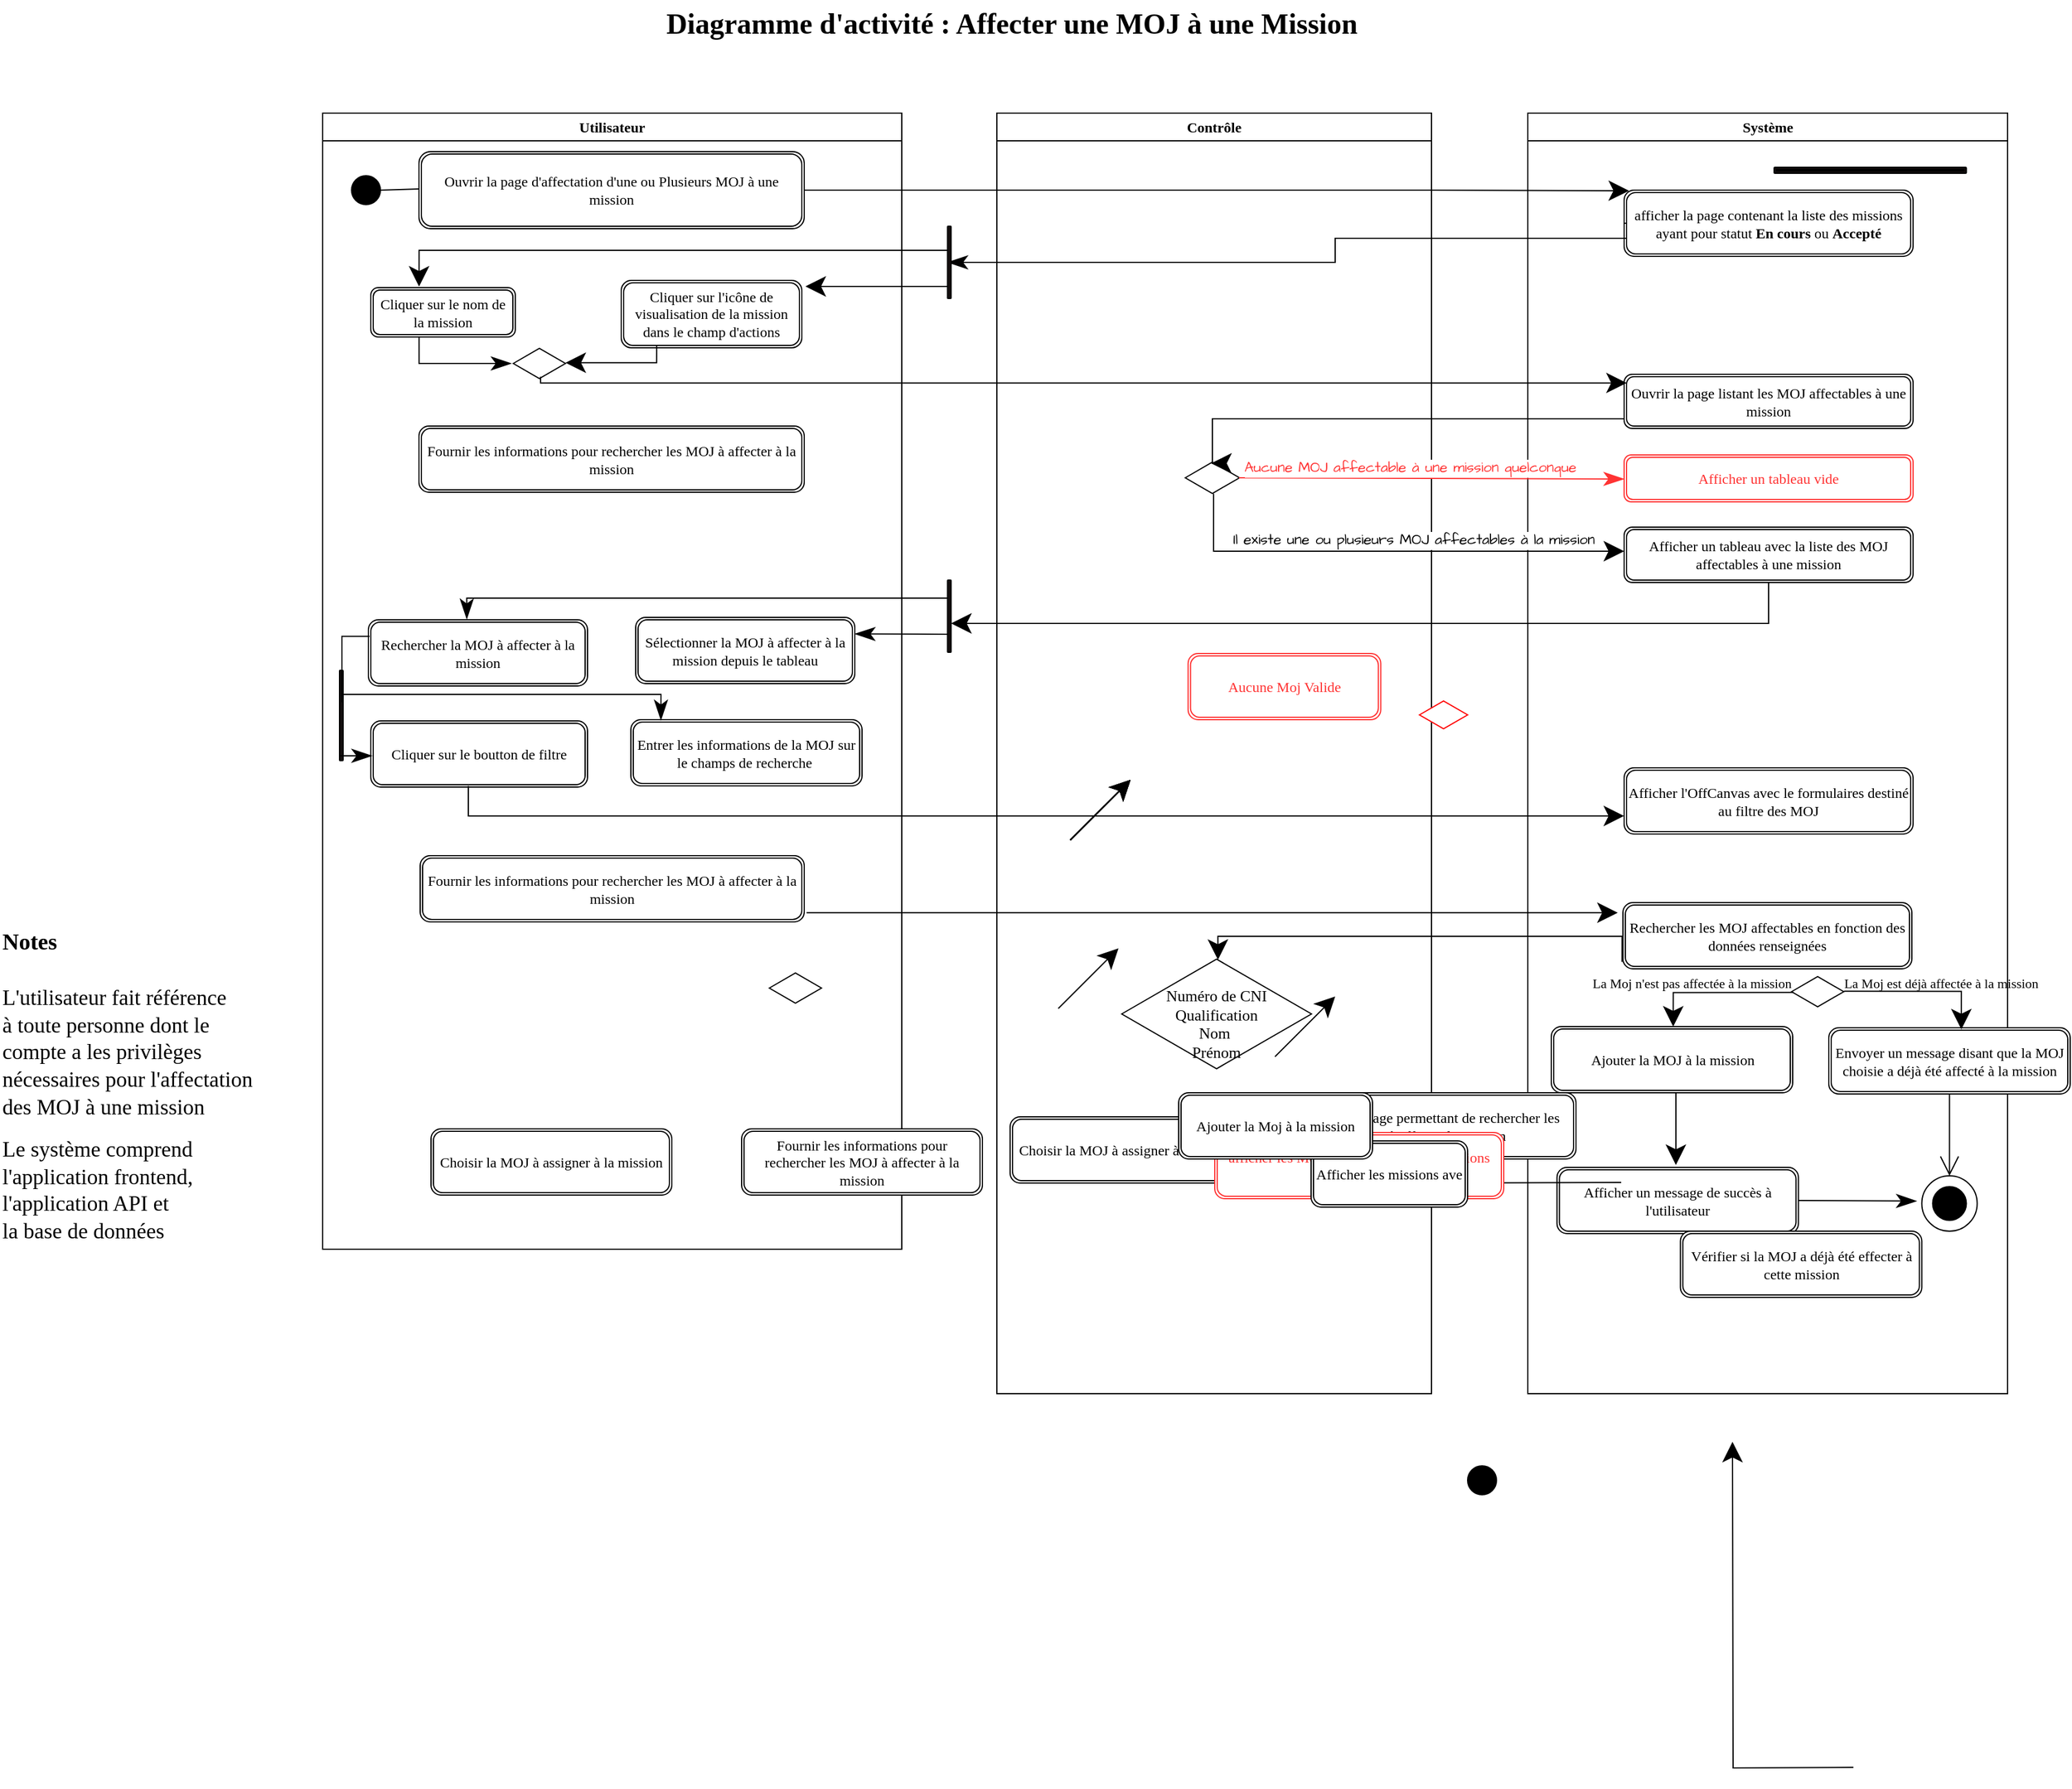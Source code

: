 <mxfile version="24.6.3" type="github">
  <diagram name="Page-1" id="eOzxwkxJhR1uEOVXx61d">
    <mxGraphModel dx="2902" dy="1362" grid="1" gridSize="10" guides="1" tooltips="1" connect="1" arrows="1" fold="1" page="1" pageScale="1" pageWidth="1654" pageHeight="1169" math="0" shadow="0">
      <root>
        <object label="" id="0">
          <mxCell />
        </object>
        <mxCell id="1" parent="0" />
        <mxCell id="5xu6NKzClNryoPFWU2Ne-1" value="Utilisateur" style="swimlane;whiteSpace=wrap;html=1;fontFamily=Georgia;" parent="1" vertex="1">
          <mxGeometry x="279" y="136" width="481" height="944" as="geometry" />
        </mxCell>
        <mxCell id="5xu6NKzClNryoPFWU2Ne-5" value="" style="ellipse;whiteSpace=wrap;html=1;aspect=fixed;fontFamily=Georgia;fillColor=#000000;" parent="5xu6NKzClNryoPFWU2Ne-1" vertex="1">
          <mxGeometry x="24" y="52" width="24" height="24" as="geometry" />
        </mxCell>
        <mxCell id="5xu6NKzClNryoPFWU2Ne-8" value="" style="endArrow=none;html=1;rounded=0;fontFamily=Georgia;fontSize=16;startSize=14;endSize=14;sourcePerimeterSpacing=8;targetPerimeterSpacing=8;curved=1;exitX=1;exitY=0.5;exitDx=0;exitDy=0;entryX=0;entryY=0.484;entryDx=0;entryDy=0;entryPerimeter=0;" parent="5xu6NKzClNryoPFWU2Ne-1" source="5xu6NKzClNryoPFWU2Ne-5" target="5xu6NKzClNryoPFWU2Ne-9" edge="1">
          <mxGeometry width="50" height="50" relative="1" as="geometry">
            <mxPoint x="70" y="47.41" as="sourcePoint" />
            <mxPoint x="80" y="65" as="targetPoint" />
          </mxGeometry>
        </mxCell>
        <mxCell id="5xu6NKzClNryoPFWU2Ne-9" value="Ouvrir la page d&#39;affectation d&#39;une ou Plusieurs MOJ à une mission" style="shape=ext;double=1;rounded=1;whiteSpace=wrap;html=1;fontFamily=Georgia;" parent="5xu6NKzClNryoPFWU2Ne-1" vertex="1">
          <mxGeometry x="80" y="32" width="320" height="64" as="geometry" />
        </mxCell>
        <mxCell id="5xu6NKzClNryoPFWU2Ne-12" value="Cliquer sur le nom de la mission" style="shape=ext;double=1;rounded=1;whiteSpace=wrap;html=1;fontFamily=Georgia;" parent="5xu6NKzClNryoPFWU2Ne-1" vertex="1">
          <mxGeometry x="40" y="145" width="120" height="41" as="geometry" />
        </mxCell>
        <mxCell id="5xu6NKzClNryoPFWU2Ne-28" value="Fournir les informations pour rechercher les MOJ à affecter à la mission" style="shape=ext;double=1;rounded=1;whiteSpace=wrap;html=1;fontFamily=Georgia;" parent="5xu6NKzClNryoPFWU2Ne-1" vertex="1">
          <mxGeometry x="81" y="617" width="319" height="55" as="geometry" />
        </mxCell>
        <mxCell id="5xu6NKzClNryoPFWU2Ne-53" value="Choisir la MOJ à assigner à la mission" style="shape=ext;double=1;rounded=1;whiteSpace=wrap;html=1;fontFamily=Georgia;" parent="5xu6NKzClNryoPFWU2Ne-1" vertex="1">
          <mxGeometry x="90" y="844" width="200" height="55" as="geometry" />
        </mxCell>
        <mxCell id="5xu6NKzClNryoPFWU2Ne-107" style="edgeStyle=none;curved=1;rounded=0;orthogonalLoop=1;jettySize=auto;html=1;exitX=1;exitY=0.75;exitDx=0;exitDy=0;fontFamily=Georgia;fontSize=16;startSize=14;endArrow=classicThin;endSize=14;sourcePerimeterSpacing=8;targetPerimeterSpacing=8;endFill=1;strokeColor=none;" parent="5xu6NKzClNryoPFWU2Ne-1" source="2d7JBa99K38ua6ghFU1m-29" edge="1">
          <mxGeometry relative="1" as="geometry">
            <mxPoint x="780" y="285" as="targetPoint" />
            <mxPoint x="190" y="295.75" as="sourcePoint" />
          </mxGeometry>
        </mxCell>
        <mxCell id="2d7JBa99K38ua6ghFU1m-21" value="Cliquer sur l&#39;icône de visualisation de la mission dans le champ d&#39;actions" style="shape=ext;double=1;rounded=1;whiteSpace=wrap;html=1;fontFamily=Georgia;" vertex="1" parent="5xu6NKzClNryoPFWU2Ne-1">
          <mxGeometry x="248" y="139" width="150" height="56" as="geometry" />
        </mxCell>
        <mxCell id="5xu6NKzClNryoPFWU2Ne-110" style="edgeStyle=orthogonalEdgeStyle;rounded=0;orthogonalLoop=1;jettySize=auto;html=1;fontFamily=Georgia;fontSize=16;startSize=14;endArrow=classicThin;endSize=14;sourcePerimeterSpacing=8;targetPerimeterSpacing=8;endFill=1;exitX=0.334;exitY=0.999;exitDx=0;exitDy=0;exitPerimeter=0;entryX=-0.059;entryY=0.422;entryDx=0;entryDy=0;entryPerimeter=0;" parent="5xu6NKzClNryoPFWU2Ne-1" source="5xu6NKzClNryoPFWU2Ne-12" edge="1">
          <mxGeometry relative="1" as="geometry">
            <mxPoint x="80.48" y="187.959" as="sourcePoint" />
            <mxPoint x="156.784" y="207.972" as="targetPoint" />
            <Array as="points">
              <mxPoint x="80" y="208" />
            </Array>
          </mxGeometry>
        </mxCell>
        <mxCell id="2d7JBa99K38ua6ghFU1m-26" value="" style="html=1;whiteSpace=wrap;aspect=fixed;shape=isoRectangle;fontFamily=Georgia;" vertex="1" parent="5xu6NKzClNryoPFWU2Ne-1">
          <mxGeometry x="158.34" y="195" width="43.33" height="26" as="geometry" />
        </mxCell>
        <mxCell id="2d7JBa99K38ua6ghFU1m-28" style="edgeStyle=orthogonalEdgeStyle;rounded=0;orthogonalLoop=1;jettySize=auto;html=1;exitX=0.662;exitY=1.034;exitDx=0;exitDy=0;fontFamily=Georgia;fontSize=16;startSize=14;endArrow=classic;endSize=14;sourcePerimeterSpacing=8;targetPerimeterSpacing=8;endFill=1;exitPerimeter=0;entryX=1.046;entryY=0.632;entryDx=0;entryDy=0;entryPerimeter=0;" edge="1" parent="5xu6NKzClNryoPFWU2Ne-1">
          <mxGeometry relative="1" as="geometry">
            <mxPoint x="277.44" y="192.904" as="sourcePoint" />
            <mxPoint x="201.663" y="207.432" as="targetPoint" />
            <Array as="points">
              <mxPoint x="277" y="207" />
            </Array>
          </mxGeometry>
        </mxCell>
        <mxCell id="2d7JBa99K38ua6ghFU1m-6" value="Fournir les informations pour rechercher les MOJ à affecter à la mission" style="shape=ext;double=1;rounded=1;whiteSpace=wrap;html=1;fontFamily=Georgia;" vertex="1" parent="5xu6NKzClNryoPFWU2Ne-1">
          <mxGeometry x="348" y="844" width="200" height="55" as="geometry" />
        </mxCell>
        <mxCell id="2d7JBa99K38ua6ghFU1m-30" value="" style="edgeStyle=none;curved=1;rounded=0;orthogonalLoop=1;jettySize=auto;html=1;exitX=1;exitY=0.75;exitDx=0;exitDy=0;fontFamily=Georgia;fontSize=16;startSize=14;endArrow=classicThin;endSize=14;sourcePerimeterSpacing=8;targetPerimeterSpacing=8;endFill=1;strokeColor=none;" edge="1" parent="5xu6NKzClNryoPFWU2Ne-1" target="2d7JBa99K38ua6ghFU1m-29">
          <mxGeometry relative="1" as="geometry">
            <mxPoint x="1051" y="421" as="targetPoint" />
            <mxPoint x="461" y="431.75" as="sourcePoint" />
          </mxGeometry>
        </mxCell>
        <mxCell id="2d7JBa99K38ua6ghFU1m-29" value="Fournir les informations pour rechercher les MOJ à affecter à la mission" style="shape=ext;double=1;rounded=1;whiteSpace=wrap;html=1;fontFamily=Georgia;" vertex="1" parent="5xu6NKzClNryoPFWU2Ne-1">
          <mxGeometry x="80" y="260" width="320" height="55" as="geometry" />
        </mxCell>
        <mxCell id="2d7JBa99K38ua6ghFU1m-73" value="Sélectionner la MOJ à affecter à la mission depuis le tableau" style="shape=ext;double=1;rounded=1;whiteSpace=wrap;html=1;fontFamily=Georgia;" vertex="1" parent="5xu6NKzClNryoPFWU2Ne-1">
          <mxGeometry x="260" y="419" width="182" height="55" as="geometry" />
        </mxCell>
        <mxCell id="2d7JBa99K38ua6ghFU1m-77" value="Rechercher la MOJ à affecter à la mission" style="shape=ext;double=1;rounded=1;whiteSpace=wrap;html=1;fontFamily=Georgia;" vertex="1" parent="5xu6NKzClNryoPFWU2Ne-1">
          <mxGeometry x="38" y="421" width="182" height="55" as="geometry" />
        </mxCell>
        <mxCell id="2d7JBa99K38ua6ghFU1m-78" value="Entrer les informations de la MOJ sur le champs de recherche&amp;nbsp;" style="shape=ext;double=1;rounded=1;whiteSpace=wrap;html=1;fontFamily=Georgia;" vertex="1" parent="5xu6NKzClNryoPFWU2Ne-1">
          <mxGeometry x="256" y="504" width="192" height="55" as="geometry" />
        </mxCell>
        <mxCell id="2d7JBa99K38ua6ghFU1m-79" value="Cliquer sur le boutton de filtre" style="shape=ext;double=1;rounded=1;whiteSpace=wrap;html=1;fontFamily=Georgia;" vertex="1" parent="5xu6NKzClNryoPFWU2Ne-1">
          <mxGeometry x="40" y="505" width="180" height="55" as="geometry" />
        </mxCell>
        <mxCell id="2d7JBa99K38ua6ghFU1m-80" value="" style="shape=ext;double=1;rounded=1;whiteSpace=wrap;html=1;fontFamily=Architects Daughter;fontSource=https%3A%2F%2Ffonts.googleapis.com%2Fcss%3Ffamily%3DArchitects%2BDaughter;fillColor=#120d0d;fontSize=8;" vertex="1" parent="5xu6NKzClNryoPFWU2Ne-1">
          <mxGeometry x="14" y="463" width="3" height="75" as="geometry" />
        </mxCell>
        <mxCell id="5xu6NKzClNryoPFWU2Ne-44" value="" style="endArrow=none;html=1;rounded=0;fontFamily=Georgia;fontSize=16;startSize=14;endSize=14;sourcePerimeterSpacing=8;targetPerimeterSpacing=8;entryX=0;entryY=0.25;entryDx=0;entryDy=0;exitX=0;exitY=0.25;exitDx=0;exitDy=0;edgeStyle=orthogonalEdgeStyle;" parent="5xu6NKzClNryoPFWU2Ne-1" edge="1">
          <mxGeometry width="50" height="50" relative="1" as="geometry">
            <mxPoint x="39" y="434.75" as="sourcePoint" />
            <mxPoint x="17" y="489.0" as="targetPoint" />
            <Array as="points">
              <mxPoint x="16" y="435" />
              <mxPoint x="16" y="489" />
            </Array>
          </mxGeometry>
        </mxCell>
        <mxCell id="2d7JBa99K38ua6ghFU1m-22" value="" style="html=1;whiteSpace=wrap;aspect=fixed;shape=isoRectangle;fontFamily=Georgia;" vertex="1" parent="5xu6NKzClNryoPFWU2Ne-1">
          <mxGeometry x="371.0" y="714" width="43.33" height="26" as="geometry" />
        </mxCell>
        <mxCell id="5xu6NKzClNryoPFWU2Ne-4" value="Système" style="swimlane;whiteSpace=wrap;html=1;fontFamily=Georgia;" parent="1" vertex="1">
          <mxGeometry x="1280" y="136" width="398.5" height="1064" as="geometry" />
        </mxCell>
        <mxCell id="5xu6NKzClNryoPFWU2Ne-11" value="afficher la page contenant la liste des missions ayant pour statut &lt;b&gt;En cours&lt;/b&gt; ou &lt;b&gt;Accepté&lt;/b&gt;" style="shape=ext;double=1;rounded=1;whiteSpace=wrap;html=1;fontFamily=Georgia;" parent="5xu6NKzClNryoPFWU2Ne-4" vertex="1">
          <mxGeometry x="80" y="64" width="240" height="55" as="geometry" />
        </mxCell>
        <mxCell id="5xu6NKzClNryoPFWU2Ne-45" value="Afficher un tableau vide" style="shape=ext;double=1;rounded=1;whiteSpace=wrap;html=1;fontFamily=Georgia;strokeColor=#FF3333;fontColor=#FF3333;" parent="5xu6NKzClNryoPFWU2Ne-4" vertex="1">
          <mxGeometry x="80" y="284" width="240" height="39" as="geometry" />
        </mxCell>
        <mxCell id="5xu6NKzClNryoPFWU2Ne-81" value="" style="html=1;whiteSpace=wrap;aspect=fixed;shape=isoRectangle;fontFamily=Georgia;" parent="5xu6NKzClNryoPFWU2Ne-4" vertex="1">
          <mxGeometry x="219.08" y="717" width="43.33" height="26" as="geometry" />
        </mxCell>
        <mxCell id="5xu6NKzClNryoPFWU2Ne-99" style="edgeStyle=orthogonalEdgeStyle;rounded=0;orthogonalLoop=1;jettySize=auto;html=1;exitX=0.5;exitY=1;exitDx=0;exitDy=0;fontFamily=Georgia;fontSize=16;startSize=14;endArrow=classic;endSize=14;sourcePerimeterSpacing=8;targetPerimeterSpacing=8;endFill=1;" parent="5xu6NKzClNryoPFWU2Ne-4" edge="1">
          <mxGeometry relative="1" as="geometry">
            <mxPoint x="119.75" y="812" as="sourcePoint" />
            <mxPoint x="123" y="874" as="targetPoint" />
            <Array as="points">
              <mxPoint x="123" y="812" />
              <mxPoint x="123" y="865" />
            </Array>
          </mxGeometry>
        </mxCell>
        <mxCell id="5xu6NKzClNryoPFWU2Ne-85" value="Ajouter la MOJ à la mission" style="shape=ext;double=1;rounded=1;whiteSpace=wrap;html=1;fontFamily=Georgia;" parent="5xu6NKzClNryoPFWU2Ne-4" vertex="1">
          <mxGeometry x="19.5" y="759" width="200.5" height="55" as="geometry" />
        </mxCell>
        <mxCell id="5xu6NKzClNryoPFWU2Ne-84" value="" style="endArrow=none;html=1;rounded=0;fontFamily=Georgia;fontSize=16;startSize=14;endSize=14;sourcePerimeterSpacing=8;targetPerimeterSpacing=8;edgeStyle=orthogonalEdgeStyle;exitX=0.5;exitY=0;exitDx=0;exitDy=0;entryX=0.037;entryY=0.526;entryDx=0;entryDy=0;entryPerimeter=0;startArrow=classic;startFill=1;" parent="5xu6NKzClNryoPFWU2Ne-4" target="5xu6NKzClNryoPFWU2Ne-81" edge="1">
          <mxGeometry width="50" height="50" relative="1" as="geometry">
            <mxPoint x="120.75" y="759" as="sourcePoint" />
            <mxPoint x="220" y="734" as="targetPoint" />
            <Array as="points">
              <mxPoint x="121" y="731" />
            </Array>
          </mxGeometry>
        </mxCell>
        <mxCell id="5xu6NKzClNryoPFWU2Ne-90" value="&lt;font style=&quot;font-size: 11px;&quot;&gt;La Moj n&#39;est pas affectée à la mission&lt;/font&gt;" style="edgeLabel;html=1;align=center;verticalAlign=middle;resizable=0;points=[];fontSize=16;fontFamily=Georgia;labelBackgroundColor=none;" parent="5xu6NKzClNryoPFWU2Ne-84" vertex="1" connectable="0">
          <mxGeometry x="-0.059" y="2" relative="1" as="geometry">
            <mxPoint x="-17" y="-8" as="offset" />
          </mxGeometry>
        </mxCell>
        <mxCell id="5xu6NKzClNryoPFWU2Ne-115" style="edgeStyle=none;curved=1;rounded=0;orthogonalLoop=1;jettySize=auto;html=1;exitX=0.5;exitY=1;exitDx=0;exitDy=0;entryX=0.5;entryY=0;entryDx=0;entryDy=0;fontFamily=Georgia;fontSize=16;startSize=14;endArrow=open;endSize=14;sourcePerimeterSpacing=8;targetPerimeterSpacing=8;" parent="5xu6NKzClNryoPFWU2Ne-4" source="5xu6NKzClNryoPFWU2Ne-86" target="5xu6NKzClNryoPFWU2Ne-93" edge="1">
          <mxGeometry relative="1" as="geometry" />
        </mxCell>
        <mxCell id="5xu6NKzClNryoPFWU2Ne-86" value="Envoyer un message disant que la MOJ choisie a déjà été affecté à la mission" style="shape=ext;double=1;rounded=1;whiteSpace=wrap;html=1;fontFamily=Georgia;" parent="5xu6NKzClNryoPFWU2Ne-4" vertex="1">
          <mxGeometry x="250" y="760" width="200.5" height="55" as="geometry" />
        </mxCell>
        <mxCell id="5xu6NKzClNryoPFWU2Ne-87" value="" style="endArrow=none;html=1;rounded=0;fontFamily=Georgia;fontSize=16;startSize=14;endSize=14;sourcePerimeterSpacing=8;targetPerimeterSpacing=8;entryX=1.006;entryY=0.487;entryDx=0;entryDy=0;entryPerimeter=0;exitX=0.549;exitY=0.024;exitDx=0;exitDy=0;exitPerimeter=0;edgeStyle=orthogonalEdgeStyle;startArrow=classic;startFill=1;" parent="5xu6NKzClNryoPFWU2Ne-4" source="5xu6NKzClNryoPFWU2Ne-86" target="5xu6NKzClNryoPFWU2Ne-81" edge="1">
          <mxGeometry width="50" height="50" relative="1" as="geometry">
            <mxPoint x="383.07" y="758.45" as="sourcePoint" />
            <mxPoint x="264.72" y="729.284" as="targetPoint" />
            <Array as="points">
              <mxPoint x="360" y="730" />
            </Array>
          </mxGeometry>
        </mxCell>
        <mxCell id="5xu6NKzClNryoPFWU2Ne-89" value="&lt;font style=&quot;font-size: 11px;&quot;&gt;La Moj est déjà affectée à la mission&lt;/font&gt;" style="edgeLabel;html=1;align=center;verticalAlign=middle;resizable=0;points=[];fontSize=16;fontFamily=Georgia;labelBackgroundColor=none;" parent="5xu6NKzClNryoPFWU2Ne-87" vertex="1" connectable="0">
          <mxGeometry x="0.105" y="1" relative="1" as="geometry">
            <mxPoint x="23" y="-10" as="offset" />
          </mxGeometry>
        </mxCell>
        <mxCell id="5xu6NKzClNryoPFWU2Ne-93" value="" style="ellipse;whiteSpace=wrap;html=1;aspect=fixed;fontFamily=Georgia;fillColor=none;" parent="5xu6NKzClNryoPFWU2Ne-4" vertex="1">
          <mxGeometry x="327.25" y="883" width="46" height="46" as="geometry" />
        </mxCell>
        <mxCell id="5xu6NKzClNryoPFWU2Ne-94" value="" style="ellipse;whiteSpace=wrap;html=1;aspect=fixed;fontFamily=Georgia;fillColor=#000000;" parent="5xu6NKzClNryoPFWU2Ne-4" vertex="1">
          <mxGeometry x="336.25" y="892" width="28" height="28" as="geometry" />
        </mxCell>
        <mxCell id="5xu6NKzClNryoPFWU2Ne-117" style="edgeStyle=none;curved=1;rounded=0;orthogonalLoop=1;jettySize=auto;html=1;exitX=1;exitY=0.5;exitDx=0;exitDy=0;fontFamily=Georgia;fontSize=16;startSize=14;endArrow=classicThin;endSize=14;sourcePerimeterSpacing=8;targetPerimeterSpacing=8;endFill=1;" parent="5xu6NKzClNryoPFWU2Ne-4" source="5xu6NKzClNryoPFWU2Ne-113" edge="1">
          <mxGeometry relative="1" as="geometry">
            <mxPoint x="323" y="904" as="targetPoint" />
          </mxGeometry>
        </mxCell>
        <mxCell id="5xu6NKzClNryoPFWU2Ne-113" value="Afficher un message de succès à l&#39;utilisateur" style="shape=ext;double=1;rounded=1;whiteSpace=wrap;html=1;fontFamily=Georgia;" parent="5xu6NKzClNryoPFWU2Ne-4" vertex="1">
          <mxGeometry x="24.25" y="876" width="200.5" height="55" as="geometry" />
        </mxCell>
        <mxCell id="2d7JBa99K38ua6ghFU1m-11" value="" style="shape=ext;double=1;rounded=1;whiteSpace=wrap;html=1;fontFamily=Architects Daughter;fontSource=https%3A%2F%2Ffonts.googleapis.com%2Fcss%3Ffamily%3DArchitects%2BDaughter;fillColor=#120d0d;" vertex="1" parent="5xu6NKzClNryoPFWU2Ne-4">
          <mxGeometry x="204.56" y="45" width="159.69" height="5" as="geometry" />
        </mxCell>
        <mxCell id="2d7JBa99K38ua6ghFU1m-4" value="Ouvrir la page listant les MOJ affectables à une mission" style="shape=ext;double=1;rounded=1;whiteSpace=wrap;html=1;fontFamily=Georgia;" vertex="1" parent="5xu6NKzClNryoPFWU2Ne-4">
          <mxGeometry x="80" y="217" width="240" height="45" as="geometry" />
        </mxCell>
        <mxCell id="2d7JBa99K38ua6ghFU1m-69" value="Afficher un tableau avec la liste des MOJ affectables à une mission" style="shape=ext;double=1;rounded=1;whiteSpace=wrap;html=1;fontFamily=Georgia;" vertex="1" parent="5xu6NKzClNryoPFWU2Ne-4">
          <mxGeometry x="80" y="344" width="240" height="46" as="geometry" />
        </mxCell>
        <mxCell id="5xu6NKzClNryoPFWU2Ne-46" value="Afficher l&#39;OffCanvas avec le formulaires destiné au filtre des MOJ" style="shape=ext;double=1;rounded=1;whiteSpace=wrap;html=1;fontFamily=Georgia;" parent="5xu6NKzClNryoPFWU2Ne-4" vertex="1">
          <mxGeometry x="80" y="544" width="240" height="55" as="geometry" />
        </mxCell>
        <mxCell id="2d7JBa99K38ua6ghFU1m-14" value="" style="endArrow=classicThin;html=1;rounded=0;fontFamily=Architects Daughter;fontSource=https%3A%2F%2Ffonts.googleapis.com%2Fcss%3Ffamily%3DArchitects%2BDaughter;fontSize=16;startSize=14;endSize=14;sourcePerimeterSpacing=8;targetPerimeterSpacing=8;curved=1;exitX=0;exitY=0.947;exitDx=0;exitDy=0;endFill=1;exitPerimeter=0;" edge="1" parent="5xu6NKzClNryoPFWU2Ne-4" source="2d7JBa99K38ua6ghFU1m-80">
          <mxGeometry width="50" height="50" relative="1" as="geometry">
            <mxPoint x="10" y="642" as="sourcePoint" />
            <mxPoint x="-960" y="534" as="targetPoint" />
          </mxGeometry>
        </mxCell>
        <mxCell id="2d7JBa99K38ua6ghFU1m-83" value="Rechercher les MOJ affectables en fonction des données renseignées" style="shape=ext;double=1;rounded=1;whiteSpace=wrap;html=1;fontFamily=Georgia;" vertex="1" parent="5xu6NKzClNryoPFWU2Ne-4">
          <mxGeometry x="79" y="656" width="240" height="55" as="geometry" />
        </mxCell>
        <mxCell id="5xu6NKzClNryoPFWU2Ne-10" value="" style="endArrow=classic;html=1;rounded=0;fontFamily=Georgia;fontSize=16;startSize=14;endSize=14;sourcePerimeterSpacing=8;targetPerimeterSpacing=8;strokeColor=default;endFill=1;edgeStyle=orthogonalEdgeStyle;entryX=0.017;entryY=0.009;entryDx=0;entryDy=0;exitX=1;exitY=0.5;exitDx=0;exitDy=0;entryPerimeter=0;" parent="1" edge="1" target="5xu6NKzClNryoPFWU2Ne-11" source="5xu6NKzClNryoPFWU2Ne-9">
          <mxGeometry width="50" height="50" relative="1" as="geometry">
            <mxPoint x="568" y="201.0" as="sourcePoint" />
            <mxPoint x="1327" y="202" as="targetPoint" />
            <Array as="points">
              <mxPoint x="1200" y="200" />
            </Array>
          </mxGeometry>
        </mxCell>
        <mxCell id="5xu6NKzClNryoPFWU2Ne-51" value="" style="endArrow=classicThin;html=1;rounded=0;fontFamily=Georgia;fontSize=16;startSize=14;endSize=14;sourcePerimeterSpacing=8;targetPerimeterSpacing=8;exitX=0;exitY=0.25;exitDx=0;exitDy=0;entryX=0.449;entryY=-0.009;entryDx=0;entryDy=0;entryPerimeter=0;edgeStyle=orthogonalEdgeStyle;endFill=1;" parent="1" edge="1" target="2d7JBa99K38ua6ghFU1m-77" source="2d7JBa99K38ua6ghFU1m-74">
          <mxGeometry width="50" height="50" relative="1" as="geometry">
            <mxPoint x="976" y="610" as="sourcePoint" />
            <mxPoint x="634" y="610" as="targetPoint" />
          </mxGeometry>
        </mxCell>
        <mxCell id="5xu6NKzClNryoPFWU2Ne-96" value="&lt;font style=&quot;&quot; size=&quot;1&quot;&gt;&lt;b style=&quot;font-size: 24px;&quot;&gt;Diagramme d&#39;activité : Affecter une MOJ à une Mission&lt;/b&gt;&lt;/font&gt;" style="text;html=1;align=center;verticalAlign=middle;resizable=0;points=[];autosize=1;strokeColor=none;fillColor=none;fontSize=20;fontFamily=Georgia;labelBackgroundColor=default;" parent="1" vertex="1">
          <mxGeometry x="501" y="42" width="700" height="40" as="geometry" />
        </mxCell>
        <mxCell id="5xu6NKzClNryoPFWU2Ne-97" value="&lt;b style=&quot;font-size: 19px;&quot;&gt;&lt;font style=&quot;font-size: 19px;&quot;&gt;Notes&lt;/font&gt;&lt;/b&gt;&lt;div style=&quot;font-size: 19px;&quot;&gt;&lt;font style=&quot;font-size: 19px;&quot;&gt;&lt;br&gt;&lt;/font&gt;&lt;/div&gt;&lt;div style=&quot;font-size: 19px;&quot;&gt;&lt;font style=&quot;font-size: 18px;&quot;&gt;L&#39;utilisateur fait référence&lt;/font&gt;&lt;/div&gt;&lt;div style=&quot;font-size: 19px;&quot;&gt;&lt;font style=&quot;font-size: 18px;&quot;&gt;à toute personne dont le&lt;/font&gt;&lt;/div&gt;&lt;div style=&quot;font-size: 19px;&quot;&gt;&lt;font style=&quot;font-size: 18px;&quot;&gt;compte a les privilèges&lt;/font&gt;&lt;/div&gt;&lt;div style=&quot;font-size: 19px;&quot;&gt;&lt;font style=&quot;font-size: 18px;&quot;&gt;nécessaires pour l&#39;affectation&lt;/font&gt;&lt;/div&gt;&lt;div style=&quot;font-size: 19px;&quot;&gt;&lt;font style=&quot;font-size: 18px;&quot;&gt;des MOJ à une mission&lt;/font&gt;&lt;/div&gt;&lt;div style=&quot;font-size: 10px;&quot;&gt;&lt;font style=&quot;font-size: 10px;&quot;&gt;&lt;br&gt;&lt;/font&gt;&lt;/div&gt;&lt;div style=&quot;font-size: 19px;&quot;&gt;&lt;font style=&quot;font-size: 18px;&quot;&gt;Le système comprend&lt;/font&gt;&lt;/div&gt;&lt;div style=&quot;font-size: 19px;&quot;&gt;&lt;font style=&quot;font-size: 18px;&quot;&gt;l&#39;application frontend,&lt;/font&gt;&lt;/div&gt;&lt;div style=&quot;font-size: 19px;&quot;&gt;&lt;font style=&quot;font-size: 18px;&quot;&gt;l&#39;application API et&amp;nbsp;&lt;/font&gt;&lt;/div&gt;&lt;div style=&quot;font-size: 19px;&quot;&gt;&lt;font style=&quot;font-size: 18px;&quot;&gt;la base de données&lt;/font&gt;&lt;/div&gt;" style="text;html=1;align=left;verticalAlign=middle;resizable=0;points=[];autosize=1;strokeColor=none;fillColor=none;fontSize=20;fontFamily=Georgia;" parent="1" vertex="1">
          <mxGeometry x="11" y="804" width="250" height="280" as="geometry" />
        </mxCell>
        <mxCell id="2d7JBa99K38ua6ghFU1m-1" value="Contrôle" style="swimlane;whiteSpace=wrap;html=1;fontFamily=Georgia;" vertex="1" parent="1">
          <mxGeometry x="839" y="136" width="361" height="1064" as="geometry" />
        </mxCell>
        <mxCell id="2d7JBa99K38ua6ghFU1m-5" value="Choisir la mission" style="shape=ext;double=1;rounded=1;whiteSpace=wrap;html=1;fontFamily=Georgia;" vertex="1" parent="2d7JBa99K38ua6ghFU1m-1">
          <mxGeometry x="181" y="854" width="200" height="41" as="geometry" />
        </mxCell>
        <mxCell id="2d7JBa99K38ua6ghFU1m-7" value="Choisir la MOJ à assigner à la mission" style="shape=ext;double=1;rounded=1;whiteSpace=wrap;html=1;fontFamily=Georgia;" vertex="1" parent="2d7JBa99K38ua6ghFU1m-1">
          <mxGeometry x="11" y="834" width="200" height="55" as="geometry" />
        </mxCell>
        <mxCell id="5xu6NKzClNryoPFWU2Ne-20" value="afficher la page permettant de rechercher les MOJ à affecter la mission" style="shape=ext;double=1;rounded=1;whiteSpace=wrap;html=1;fontFamily=Georgia;" parent="2d7JBa99K38ua6ghFU1m-1" vertex="1">
          <mxGeometry x="241" y="814" width="240" height="55" as="geometry" />
        </mxCell>
        <mxCell id="2d7JBa99K38ua6ghFU1m-33" value="&lt;div style=&quot;font-size: 13px;&quot;&gt;&lt;br&gt;&lt;/div&gt;" style="html=1;whiteSpace=wrap;shape=isoRectangle;fontFamily=Georgia;" vertex="1" parent="2d7JBa99K38ua6ghFU1m-1">
          <mxGeometry x="130" y="290" width="98" height="26" as="geometry" />
        </mxCell>
        <mxCell id="2d7JBa99K38ua6ghFU1m-68" value="" style="endArrow=classic;html=1;rounded=0;fontFamily=Georgia;fontSize=16;startSize=14;endSize=14;sourcePerimeterSpacing=8;targetPerimeterSpacing=8;exitX=1;exitY=0.5;exitDx=0;exitDy=0;edgeStyle=orthogonalEdgeStyle;startArrow=none;startFill=0;endFill=1;" edge="1" parent="2d7JBa99K38ua6ghFU1m-1" target="5xu6NKzClNryoPFWU2Ne-20">
          <mxGeometry width="50" height="50" relative="1" as="geometry">
            <mxPoint x="518.57" y="888.5" as="sourcePoint" />
            <mxPoint x="1158.57" y="740" as="targetPoint" />
            <Array as="points" />
          </mxGeometry>
        </mxCell>
        <mxCell id="2d7JBa99K38ua6ghFU1m-67" value="&lt;span style=&quot;text-align: start; text-wrap: nowrap; font-size: 0px;&quot;&gt;%3CmxGraphModel%3E%3Croot%3E%3CmxCell%20id%3D%220%22%2F%3E%3CmxCell%20id%3D%221%22%20parent%3D%220%22%2F%3E%3CmxCell%20id%3D%222%22%20value%3D%22V%C3%A9rification%20des%20informations%20entr%C3%A9es%20par%20l&#39;utilisateur%26amp%3Bnbsp%3B%22%20style%3D%22shape%3Dext%3Bdouble%3D1%3Brounded%3D1%3BwhiteSpace%3Dwrap%3Bhtml%3D1%3BfontFamily%3DArchitects%20Daughter%3BfontSource%3Dhttps%253A%252F%252Ffonts.googleapis.com%252Fcss%253Ffamily%253DArchitects%252BDaughter%3B%22%20vertex%3D%221%22%20parent%3D%221%22%3E%3CmxGeometry%20x%3D%22961%22%20y%3D%22580%22%20width%3D%22120%22%20height%3D%2255%22%20as%3D%22geometry%22%2F%3E%3C%2FmxCell%3E%3C%2Froot%3E%3C%2FmxGraphModel%3E&lt;/span&gt;afficher les Moj en fonction des informations fournis en rouge" style="shape=ext;double=1;rounded=1;whiteSpace=wrap;html=1;fontFamily=Georgia;strokeColor=#FF3333;fontColor=#FF3333;" vertex="1" parent="2d7JBa99K38ua6ghFU1m-1">
          <mxGeometry x="181" y="847" width="240" height="55" as="geometry" />
        </mxCell>
        <mxCell id="5xu6NKzClNryoPFWU2Ne-34" value="Afficher les missions ave" style="shape=ext;double=1;rounded=1;whiteSpace=wrap;html=1;fontFamily=Georgia;" parent="2d7JBa99K38ua6ghFU1m-1" vertex="1">
          <mxGeometry x="261" y="854" width="130" height="55" as="geometry" />
        </mxCell>
        <mxCell id="5xu6NKzClNryoPFWU2Ne-73" value="Ajouter la Moj à la mission" style="shape=ext;double=1;rounded=1;whiteSpace=wrap;html=1;fontFamily=Georgia;" parent="2d7JBa99K38ua6ghFU1m-1" vertex="1">
          <mxGeometry x="151" y="814" width="161" height="55" as="geometry" />
        </mxCell>
        <mxCell id="5xu6NKzClNryoPFWU2Ne-35" value="&lt;div style=&quot;font-size: 13px;&quot;&gt;&lt;font style=&quot;font-size: 13px;&quot;&gt;&lt;br&gt;&lt;/font&gt;&lt;/div&gt;&lt;div style=&quot;font-size: 13px;&quot;&gt;&lt;span style=&quot;background-color: initial;&quot;&gt;&lt;font style=&quot;font-size: 13px;&quot;&gt;&lt;br&gt;&lt;/font&gt;&lt;/span&gt;&lt;/div&gt;&lt;div style=&quot;font-size: 13px;&quot;&gt;&lt;font style=&quot;font-size: 13px;&quot;&gt;&lt;span style=&quot;background-color: initial;&quot;&gt;Numéro de CNI&lt;/span&gt;&lt;br&gt;&lt;/font&gt;&lt;/div&gt;&lt;div style=&quot;font-size: 13px;&quot;&gt;&lt;font style=&quot;font-size: 13px;&quot;&gt;Qualification&lt;/font&gt;&lt;/div&gt;&lt;div style=&quot;font-size: 13px;&quot;&gt;&lt;font style=&quot;font-size: 13px;&quot;&gt;Nom&amp;nbsp;&lt;/font&gt;&lt;/div&gt;&lt;div style=&quot;font-size: 13px;&quot;&gt;&lt;font style=&quot;font-size: 13px;&quot;&gt;Prénom&lt;/font&gt;&lt;/div&gt;&lt;div style=&quot;font-size: 13px;&quot;&gt;&lt;br&gt;&lt;/div&gt;" style="html=1;whiteSpace=wrap;shape=isoRectangle;fontFamily=Georgia;" parent="2d7JBa99K38ua6ghFU1m-1" vertex="1">
          <mxGeometry x="68" y="703" width="229" height="91" as="geometry" />
        </mxCell>
        <mxCell id="5xu6NKzClNryoPFWU2Ne-67" value="Aucune Moj Valide" style="shape=ext;double=1;rounded=1;whiteSpace=wrap;html=1;fontFamily=Georgia;strokeColor=#FF3333;fontColor=#FF3333;" parent="2d7JBa99K38ua6ghFU1m-1" vertex="1">
          <mxGeometry x="158.84" y="449" width="160" height="55" as="geometry" />
        </mxCell>
        <mxCell id="2d7JBa99K38ua6ghFU1m-13" value="" style="endArrow=classic;html=1;rounded=0;fontFamily=Architects Daughter;fontSource=https%3A%2F%2Ffonts.googleapis.com%2Fcss%3Ffamily%3DArchitects%2BDaughter;fontSize=16;startSize=14;endSize=14;sourcePerimeterSpacing=8;targetPerimeterSpacing=8;edgeStyle=orthogonalEdgeStyle;" edge="1" parent="1">
          <mxGeometry width="50" height="50" relative="1" as="geometry">
            <mxPoint x="1360" y="390" as="sourcePoint" />
            <mxPoint x="1017" y="427" as="targetPoint" />
            <Array as="points">
              <mxPoint x="1360" y="390" />
              <mxPoint x="1018" y="390" />
              <mxPoint x="1018" y="427" />
            </Array>
          </mxGeometry>
        </mxCell>
        <mxCell id="2d7JBa99K38ua6ghFU1m-15" value="" style="endArrow=classic;html=1;rounded=0;fontFamily=Architects Daughter;fontSource=https%3A%2F%2Ffonts.googleapis.com%2Fcss%3Ffamily%3DArchitects%2BDaughter;fontSize=16;startSize=14;endSize=14;sourcePerimeterSpacing=8;targetPerimeterSpacing=8;edgeStyle=orthogonalEdgeStyle;entryX=0.005;entryY=0.182;entryDx=0;entryDy=0;entryPerimeter=0;" edge="1" parent="1">
          <mxGeometry width="50" height="50" relative="1" as="geometry">
            <mxPoint x="460" y="359" as="sourcePoint" />
            <mxPoint x="1362.2" y="360.19" as="targetPoint" />
            <Array as="points">
              <mxPoint x="460" y="355" />
              <mxPoint x="460" y="368" />
            </Array>
          </mxGeometry>
        </mxCell>
        <mxCell id="2d7JBa99K38ua6ghFU1m-24" value="" style="edgeStyle=orthogonalEdgeStyle;rounded=0;orthogonalLoop=1;jettySize=auto;html=1;fontFamily=Architects Daughter;fontSource=https%3A%2F%2Ffonts.googleapis.com%2Fcss%3Ffamily%3DArchitects%2BDaughter;fontSize=16;startSize=14;endArrow=classicThin;endSize=14;sourcePerimeterSpacing=8;targetPerimeterSpacing=8;endFill=1;entryX=0;entryY=0.5;entryDx=0;entryDy=0;exitX=0;exitY=0.5;exitDx=0;exitDy=0;" edge="1" parent="1" source="5xu6NKzClNryoPFWU2Ne-11" target="2d7JBa99K38ua6ghFU1m-23">
          <mxGeometry relative="1" as="geometry">
            <mxPoint x="1360" y="223" as="sourcePoint" />
            <mxPoint x="710" y="270" as="targetPoint" />
            <Array as="points">
              <mxPoint x="1362" y="227" />
              <mxPoint x="1362" y="240" />
              <mxPoint x="1120" y="240" />
              <mxPoint x="1120" y="260" />
            </Array>
          </mxGeometry>
        </mxCell>
        <mxCell id="2d7JBa99K38ua6ghFU1m-23" value="" style="shape=ext;double=1;rounded=1;whiteSpace=wrap;html=1;fontFamily=Architects Daughter;fontSource=https%3A%2F%2Ffonts.googleapis.com%2Fcss%3Ffamily%3DArchitects%2BDaughter;fillColor=#120d0d;fontSize=8;" vertex="1" parent="1">
          <mxGeometry x="798" y="230" width="3" height="60" as="geometry" />
        </mxCell>
        <mxCell id="5xu6NKzClNryoPFWU2Ne-59" style="edgeStyle=orthogonalEdgeStyle;rounded=0;orthogonalLoop=1;jettySize=auto;html=1;exitX=0;exitY=0.333;exitDx=0;exitDy=0;fontFamily=Georgia;fontSize=16;startSize=14;endArrow=classic;endSize=14;sourcePerimeterSpacing=8;targetPerimeterSpacing=8;endFill=1;exitPerimeter=0;entryX=0.334;entryY=-0.021;entryDx=0;entryDy=0;entryPerimeter=0;" parent="1" target="5xu6NKzClNryoPFWU2Ne-12" edge="1" source="2d7JBa99K38ua6ghFU1m-23">
          <mxGeometry relative="1" as="geometry">
            <mxPoint x="951.0" y="301" as="sourcePoint" />
            <mxPoint x="320" y="250" as="targetPoint" />
          </mxGeometry>
        </mxCell>
        <mxCell id="2d7JBa99K38ua6ghFU1m-25" style="edgeStyle=orthogonalEdgeStyle;rounded=0;orthogonalLoop=1;jettySize=auto;html=1;exitX=0;exitY=1;exitDx=0;exitDy=0;fontFamily=Georgia;fontSize=16;startSize=14;endArrow=classic;endSize=14;sourcePerimeterSpacing=8;targetPerimeterSpacing=8;endFill=1;" edge="1" parent="1" source="2d7JBa99K38ua6ghFU1m-23">
          <mxGeometry relative="1" as="geometry">
            <mxPoint x="692" y="286" as="sourcePoint" />
            <mxPoint x="680" y="280" as="targetPoint" />
            <Array as="points">
              <mxPoint x="680" y="280" />
              <mxPoint x="680" y="280" />
            </Array>
          </mxGeometry>
        </mxCell>
        <mxCell id="2d7JBa99K38ua6ghFU1m-3" value="" style="endArrow=classicThin;html=1;rounded=0;fontFamily=Georgia;fontSize=16;startSize=14;endSize=14;sourcePerimeterSpacing=8;targetPerimeterSpacing=8;curved=1;endFill=1;strokeColor=#FF3333;" edge="1" parent="1">
          <mxGeometry width="50" height="50" relative="1" as="geometry">
            <mxPoint x="1040" y="439" as="sourcePoint" />
            <mxPoint x="1360" y="440" as="targetPoint" />
          </mxGeometry>
        </mxCell>
        <mxCell id="2d7JBa99K38ua6ghFU1m-35" value="&lt;font style=&quot;font-size: 12px;&quot;&gt;Aucune MOJ affectable à une mission quelconque&lt;/font&gt;" style="edgeLabel;html=1;align=center;verticalAlign=middle;resizable=0;points=[];fontSize=12;fontFamily=Architects Daughter;fontSource=https%3A%2F%2Ffonts.googleapis.com%2Fcss%3Ffamily%3DArchitects%2BDaughter;labelBackgroundColor=default;fontColor=#FF3333;" vertex="1" connectable="0" parent="2d7JBa99K38ua6ghFU1m-3">
          <mxGeometry x="0.262" y="3" relative="1" as="geometry">
            <mxPoint x="-60" y="-6" as="offset" />
          </mxGeometry>
        </mxCell>
        <mxCell id="2d7JBa99K38ua6ghFU1m-71" value="" style="endArrow=classic;html=1;rounded=0;fontFamily=Architects Daughter;fontSource=https%3A%2F%2Ffonts.googleapis.com%2Fcss%3Ffamily%3DArchitects%2BDaughter;fontSize=16;startSize=14;endSize=14;sourcePerimeterSpacing=8;targetPerimeterSpacing=8;exitX=0.49;exitY=1.125;exitDx=0;exitDy=0;exitPerimeter=0;edgeStyle=orthogonalEdgeStyle;entryX=0;entryY=0.435;entryDx=0;entryDy=0;entryPerimeter=0;" edge="1" parent="1" target="2d7JBa99K38ua6ghFU1m-69">
          <mxGeometry width="50" height="50" relative="1" as="geometry">
            <mxPoint x="1019.02" y="452.25" as="sourcePoint" />
            <mxPoint x="1362" y="510.0" as="targetPoint" />
            <Array as="points">
              <mxPoint x="1019" y="500" />
            </Array>
          </mxGeometry>
        </mxCell>
        <mxCell id="2d7JBa99K38ua6ghFU1m-72" value="Il existe une ou plusieurs MOJ affectables à la mission" style="edgeLabel;html=1;align=center;verticalAlign=middle;resizable=0;points=[];fontSize=12;fontFamily=Architects Daughter;fontSource=https%3A%2F%2Ffonts.googleapis.com%2Fcss%3Ffamily%3DArchitects%2BDaughter;" vertex="1" connectable="0" parent="2d7JBa99K38ua6ghFU1m-71">
          <mxGeometry x="-0.329" y="4" relative="1" as="geometry">
            <mxPoint x="83" y="-5" as="offset" />
          </mxGeometry>
        </mxCell>
        <mxCell id="2d7JBa99K38ua6ghFU1m-74" value="" style="shape=ext;double=1;rounded=1;whiteSpace=wrap;html=1;fontFamily=Architects Daughter;fontSource=https%3A%2F%2Ffonts.googleapis.com%2Fcss%3Ffamily%3DArchitects%2BDaughter;fillColor=#120d0d;fontSize=8;" vertex="1" parent="1">
          <mxGeometry x="798" y="524" width="3" height="60" as="geometry" />
        </mxCell>
        <mxCell id="2d7JBa99K38ua6ghFU1m-75" value="" style="endArrow=classicThin;html=1;rounded=0;fontFamily=Architects Daughter;fontSource=https%3A%2F%2Ffonts.googleapis.com%2Fcss%3Ffamily%3DArchitects%2BDaughter;fontSize=16;startSize=14;endSize=14;sourcePerimeterSpacing=8;targetPerimeterSpacing=8;curved=1;exitX=0;exitY=0.75;exitDx=0;exitDy=0;entryX=1;entryY=0.25;entryDx=0;entryDy=0;endFill=1;" edge="1" parent="1" source="2d7JBa99K38ua6ghFU1m-74" target="2d7JBa99K38ua6ghFU1m-73">
          <mxGeometry width="50" height="50" relative="1" as="geometry">
            <mxPoint x="750" y="840" as="sourcePoint" />
            <mxPoint x="800" y="790" as="targetPoint" />
          </mxGeometry>
        </mxCell>
        <mxCell id="2d7JBa99K38ua6ghFU1m-76" value="" style="endArrow=classic;html=1;rounded=0;fontFamily=Architects Daughter;fontSource=https%3A%2F%2Ffonts.googleapis.com%2Fcss%3Ffamily%3DArchitects%2BDaughter;fontSize=16;startSize=14;endSize=14;sourcePerimeterSpacing=8;targetPerimeterSpacing=8;entryX=1;entryY=0.5;entryDx=0;entryDy=0;edgeStyle=orthogonalEdgeStyle;exitX=0.5;exitY=1;exitDx=0;exitDy=0;" edge="1" parent="1" source="2d7JBa99K38ua6ghFU1m-69">
          <mxGeometry width="50" height="50" relative="1" as="geometry">
            <mxPoint x="1480" y="530" as="sourcePoint" />
            <mxPoint x="801.0" y="560" as="targetPoint" />
            <Array as="points">
              <mxPoint x="1480" y="560" />
            </Array>
          </mxGeometry>
        </mxCell>
        <mxCell id="2d7JBa99K38ua6ghFU1m-81" value="" style="endArrow=classicThin;html=1;rounded=0;fontFamily=Architects Daughter;fontSource=https%3A%2F%2Ffonts.googleapis.com%2Fcss%3Ffamily%3DArchitects%2BDaughter;fontSize=16;startSize=14;endSize=14;sourcePerimeterSpacing=8;targetPerimeterSpacing=8;edgeStyle=orthogonalEdgeStyle;entryX=0.13;entryY=0.027;entryDx=0;entryDy=0;entryPerimeter=0;endFill=1;" edge="1" parent="1">
          <mxGeometry width="50" height="50" relative="1" as="geometry">
            <mxPoint x="295" y="619" as="sourcePoint" />
            <mxPoint x="559.96" y="640.485" as="targetPoint" />
            <Array as="points">
              <mxPoint x="560" y="619" />
            </Array>
          </mxGeometry>
        </mxCell>
        <mxCell id="5xu6NKzClNryoPFWU2Ne-63" value="" style="html=1;whiteSpace=wrap;aspect=fixed;shape=isoRectangle;fontFamily=Georgia;strokeColor=#FF0000;" parent="1" vertex="1">
          <mxGeometry x="1190" y="624" width="40" height="24" as="geometry" />
        </mxCell>
        <mxCell id="2d7JBa99K38ua6ghFU1m-82" value="" style="endArrow=classic;html=1;rounded=0;fontFamily=Georgia;fontSize=16;startSize=14;endSize=14;sourcePerimeterSpacing=8;targetPerimeterSpacing=8;edgeStyle=orthogonalEdgeStyle;startArrow=none;startFill=0;endFill=1;entryX=0;entryY=0.727;entryDx=0;entryDy=0;entryPerimeter=0;" edge="1" parent="1" target="5xu6NKzClNryoPFWU2Ne-46">
          <mxGeometry width="50" height="50" relative="1" as="geometry">
            <mxPoint x="400" y="695" as="sourcePoint" />
            <mxPoint x="1350" y="721.25" as="targetPoint" />
            <Array as="points">
              <mxPoint x="400" y="720" />
            </Array>
          </mxGeometry>
        </mxCell>
        <mxCell id="5xu6NKzClNryoPFWU2Ne-75" value="Vérifier si la MOJ a déjà été effecter à cette mission" style="shape=ext;double=1;rounded=1;whiteSpace=wrap;html=1;fontFamily=Georgia;" parent="1" vertex="1">
          <mxGeometry x="1406.75" y="1065" width="200.5" height="55" as="geometry" />
        </mxCell>
        <mxCell id="2d7JBa99K38ua6ghFU1m-84" value="" style="endArrow=classic;html=1;rounded=0;fontFamily=Architects Daughter;fontSource=https%3A%2F%2Ffonts.googleapis.com%2Fcss%3Ffamily%3DArchitects%2BDaughter;fontSize=16;startSize=14;endSize=14;sourcePerimeterSpacing=8;targetPerimeterSpacing=8;curved=1;" edge="1" parent="1">
          <mxGeometry width="50" height="50" relative="1" as="geometry">
            <mxPoint x="890" y="880" as="sourcePoint" />
            <mxPoint x="940" y="830" as="targetPoint" />
          </mxGeometry>
        </mxCell>
        <mxCell id="2d7JBa99K38ua6ghFU1m-85" value="" style="endArrow=classic;html=1;rounded=0;fontFamily=Architects Daughter;fontSource=https%3A%2F%2Ffonts.googleapis.com%2Fcss%3Ffamily%3DArchitects%2BDaughter;fontSize=16;startSize=14;endSize=14;sourcePerimeterSpacing=8;targetPerimeterSpacing=8;exitX=-0.003;exitY=0.896;exitDx=0;exitDy=0;exitPerimeter=0;entryX=0.505;entryY=0.006;entryDx=0;entryDy=0;entryPerimeter=0;edgeStyle=orthogonalEdgeStyle;" edge="1" parent="1" source="2d7JBa99K38ua6ghFU1m-83" target="5xu6NKzClNryoPFWU2Ne-35">
          <mxGeometry width="50" height="50" relative="1" as="geometry">
            <mxPoint x="890" y="880" as="sourcePoint" />
            <mxPoint x="940" y="830" as="targetPoint" />
            <Array as="points">
              <mxPoint x="1358" y="820" />
              <mxPoint x="1023" y="820" />
            </Array>
          </mxGeometry>
        </mxCell>
        <mxCell id="2d7JBa99K38ua6ghFU1m-87" value="" style="endArrow=classic;html=1;rounded=0;fontFamily=Architects Daughter;fontSource=https%3A%2F%2Ffonts.googleapis.com%2Fcss%3Ffamily%3DArchitects%2BDaughter;fontSize=16;startSize=14;endSize=14;sourcePerimeterSpacing=8;targetPerimeterSpacing=8;curved=1;exitX=1.006;exitY=0.862;exitDx=0;exitDy=0;exitPerimeter=0;entryX=-0.018;entryY=0.153;entryDx=0;entryDy=0;entryPerimeter=0;" edge="1" parent="1" source="5xu6NKzClNryoPFWU2Ne-28" target="2d7JBa99K38ua6ghFU1m-83">
          <mxGeometry width="50" height="50" relative="1" as="geometry">
            <mxPoint x="890" y="880" as="sourcePoint" />
            <mxPoint x="940" y="830" as="targetPoint" />
          </mxGeometry>
        </mxCell>
        <mxCell id="2d7JBa99K38ua6ghFU1m-89" value="" style="endArrow=classic;html=1;rounded=0;fontFamily=Architects Daughter;fontSource=https%3A%2F%2Ffonts.googleapis.com%2Fcss%3Ffamily%3DArchitects%2BDaughter;fontSize=16;startSize=14;endSize=14;sourcePerimeterSpacing=8;targetPerimeterSpacing=8;curved=1;" edge="1" parent="1">
          <mxGeometry width="50" height="50" relative="1" as="geometry">
            <mxPoint x="900" y="740" as="sourcePoint" />
            <mxPoint x="950" y="690" as="targetPoint" />
          </mxGeometry>
        </mxCell>
        <mxCell id="2d7JBa99K38ua6ghFU1m-91" value="" style="endArrow=classic;html=1;rounded=0;fontFamily=Architects Daughter;fontSource=https%3A%2F%2Ffonts.googleapis.com%2Fcss%3Ffamily%3DArchitects%2BDaughter;fontSize=16;startSize=14;endSize=14;sourcePerimeterSpacing=8;targetPerimeterSpacing=8;curved=1;" edge="1" parent="1">
          <mxGeometry width="50" height="50" relative="1" as="geometry">
            <mxPoint x="900" y="740" as="sourcePoint" />
            <mxPoint x="950" y="690" as="targetPoint" />
          </mxGeometry>
        </mxCell>
        <mxCell id="2d7JBa99K38ua6ghFU1m-92" value="" style="endArrow=classic;html=1;rounded=0;fontFamily=Architects Daughter;fontSource=https%3A%2F%2Ffonts.googleapis.com%2Fcss%3Ffamily%3DArchitects%2BDaughter;fontSize=16;startSize=14;endSize=14;sourcePerimeterSpacing=8;targetPerimeterSpacing=8;curved=1;" edge="1" parent="1">
          <mxGeometry width="50" height="50" relative="1" as="geometry">
            <mxPoint x="900" y="740" as="sourcePoint" />
            <mxPoint x="950" y="690" as="targetPoint" />
          </mxGeometry>
        </mxCell>
        <mxCell id="2d7JBa99K38ua6ghFU1m-93" value="" style="endArrow=classic;html=1;rounded=0;fontFamily=Architects Daughter;fontSource=https%3A%2F%2Ffonts.googleapis.com%2Fcss%3Ffamily%3DArchitects%2BDaughter;fontSize=16;startSize=14;endSize=14;sourcePerimeterSpacing=8;targetPerimeterSpacing=8;curved=1;" edge="1" parent="1">
          <mxGeometry width="50" height="50" relative="1" as="geometry">
            <mxPoint x="900" y="740" as="sourcePoint" />
            <mxPoint x="950" y="690" as="targetPoint" />
          </mxGeometry>
        </mxCell>
        <mxCell id="2d7JBa99K38ua6ghFU1m-94" value="" style="endArrow=classic;html=1;rounded=0;fontFamily=Architects Daughter;fontSource=https%3A%2F%2Ffonts.googleapis.com%2Fcss%3Ffamily%3DArchitects%2BDaughter;fontSize=16;startSize=14;endSize=14;sourcePerimeterSpacing=8;targetPerimeterSpacing=8;curved=1;" edge="1" parent="1">
          <mxGeometry width="50" height="50" relative="1" as="geometry">
            <mxPoint x="900" y="740" as="sourcePoint" />
            <mxPoint x="950" y="690" as="targetPoint" />
          </mxGeometry>
        </mxCell>
        <mxCell id="2d7JBa99K38ua6ghFU1m-95" value="" style="endArrow=classic;html=1;rounded=0;fontFamily=Architects Daughter;fontSource=https%3A%2F%2Ffonts.googleapis.com%2Fcss%3Ffamily%3DArchitects%2BDaughter;fontSize=16;startSize=14;endSize=14;sourcePerimeterSpacing=8;targetPerimeterSpacing=8;curved=1;" edge="1" parent="1">
          <mxGeometry width="50" height="50" relative="1" as="geometry">
            <mxPoint x="900" y="740" as="sourcePoint" />
            <mxPoint x="950" y="690" as="targetPoint" />
          </mxGeometry>
        </mxCell>
        <mxCell id="2d7JBa99K38ua6ghFU1m-96" value="" style="endArrow=classic;html=1;rounded=0;fontFamily=Architects Daughter;fontSource=https%3A%2F%2Ffonts.googleapis.com%2Fcss%3Ffamily%3DArchitects%2BDaughter;fontSize=16;startSize=14;endSize=14;sourcePerimeterSpacing=8;targetPerimeterSpacing=8;curved=1;" edge="1" parent="1">
          <mxGeometry width="50" height="50" relative="1" as="geometry">
            <mxPoint x="900" y="740" as="sourcePoint" />
            <mxPoint x="950" y="690" as="targetPoint" />
          </mxGeometry>
        </mxCell>
        <mxCell id="2d7JBa99K38ua6ghFU1m-97" value="" style="endArrow=classic;html=1;rounded=0;fontFamily=Architects Daughter;fontSource=https%3A%2F%2Ffonts.googleapis.com%2Fcss%3Ffamily%3DArchitects%2BDaughter;fontSize=16;startSize=14;endSize=14;sourcePerimeterSpacing=8;targetPerimeterSpacing=8;curved=1;" edge="1" parent="1">
          <mxGeometry width="50" height="50" relative="1" as="geometry">
            <mxPoint x="1070" y="920" as="sourcePoint" />
            <mxPoint x="1120" y="870" as="targetPoint" />
          </mxGeometry>
        </mxCell>
        <mxCell id="2d7JBa99K38ua6ghFU1m-2" value="" style="ellipse;whiteSpace=wrap;html=1;aspect=fixed;fontFamily=Georgia;fillColor=#000000;" vertex="1" parent="1">
          <mxGeometry x="1230" y="1260" width="24" height="24" as="geometry" />
        </mxCell>
        <mxCell id="5xu6NKzClNryoPFWU2Ne-33" value="" style="endArrow=classic;html=1;rounded=0;fontFamily=Georgia;fontSize=16;startSize=14;endSize=14;sourcePerimeterSpacing=8;targetPerimeterSpacing=8;exitX=1;exitY=0.5;exitDx=0;exitDy=0;edgeStyle=orthogonalEdgeStyle;startArrow=none;startFill=0;endFill=1;" parent="1" edge="1">
          <mxGeometry width="50" height="50" relative="1" as="geometry">
            <mxPoint x="1550.43" y="1510.5" as="sourcePoint" />
            <mxPoint x="1450" y="1240" as="targetPoint" />
            <Array as="points" />
          </mxGeometry>
        </mxCell>
      </root>
    </mxGraphModel>
  </diagram>
</mxfile>
